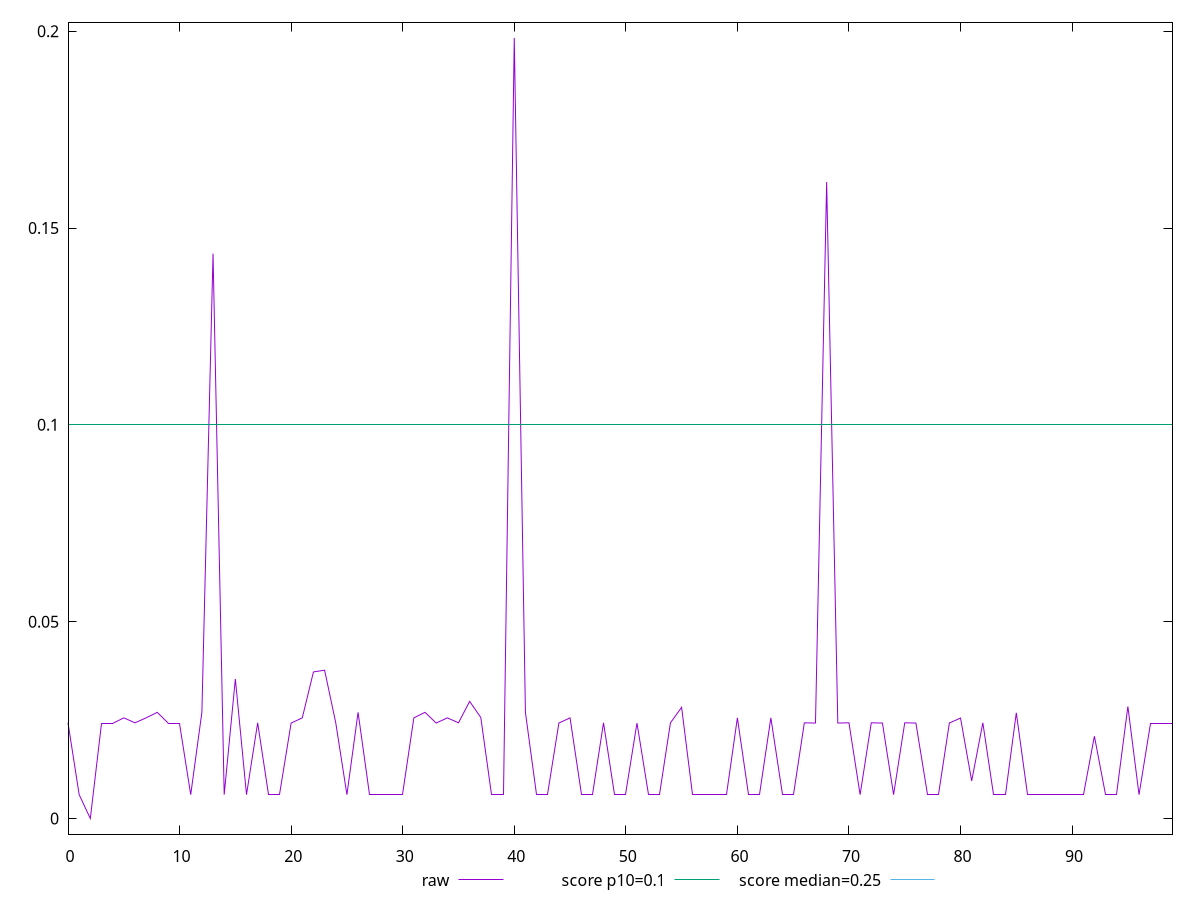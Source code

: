 reset

$raw <<EOF
0 0.024310222731696238
1 0.006063152419196235
2 0
3 0.024251628981696235
4 0.024251628981696235
5 0.025569988356696237
6 0.024310222731696238
7 0.025569988356696237
8 0.026973796950446237
9 0.024251628981696235
10 0.024251628981696235
11 0.006063152419196235
12 0.026973796950446237
13 0.1434961832894219
14 0.006063152419196235
15 0.035443035231696236
16 0.006063152419196235
17 0.024310222731696238
18 0.006063152419196235
19 0.006063152419196235
20 0.024251628981696235
21 0.025569988356696237
22 0.037237468825446235
23 0.037679363356696235
24 0.024310222731696238
25 0.006063152419196235
26 0.026973796950446237
27 0.006063152419196235
28 0.006063152419196235
29 0.006063152419196235
30 0.006063152419196235
31 0.025569988356696237
32 0.026973796950446237
33 0.024251628981696235
34 0.025569988356696237
35 0.024310222731696238
36 0.02975700007544623
37 0.025665203200446237
38 0.006063152419196235
39 0.006063152419196235
40 0.19828971491919622
41 0.026973796950446237
42 0.006063152419196235
43 0.006063152419196235
44 0.024251628981696235
45 0.025569988356696237
46 0.006063152419196235
47 0.006063152419196235
48 0.024310222731696238
49 0.006063152419196235
50 0.006063152419196235
51 0.024251628981696235
52 0.006063152419196235
53 0.006063152419196235
54 0.024310222731696238
55 0.028243328200446234
56 0.006063152419196235
57 0.006063152419196235
58 0.006063152419196235
59 0.006063152419196235
60 0.025569988356696237
61 0.006063152419196235
62 0.006063152419196235
63 0.025569988356696237
64 0.006063152419196235
65 0.006063152419196235
66 0.024310222731696238
67 0.024251628981696235
68 0.1616846598519219
69 0.024251628981696235
70 0.024310222731696238
71 0.006063152419196235
72 0.024310222731696238
73 0.024251628981696235
74 0.006063152419196235
75 0.024310222731696238
76 0.024251628981696235
77 0.006063152419196235
78 0.006063152419196235
79 0.024251628981696235
80 0.025530925856696238
81 0.009541105164421929
82 0.024310222731696238
83 0.006063152419196235
84 0.006063152419196235
85 0.026851726637946237
86 0.006063152419196235
87 0.006063152419196235
88 0.006063152419196235
89 0.006063152419196235
90 0.006063152419196235
91 0.006063152419196235
92 0.020910644531249998
93 0.006063152419196235
94 0.006063152419196235
95 0.028463054762946232
96 0.006063152419196235
97 0.024251628981696235
98 0.024251628981696235
99 0.024251628981696235
EOF

set key outside below
set xrange [0:99]
set yrange [-0.003965794298383924:0.20225550921758015]
set trange [-0.003965794298383924:0.20225550921758015]
set terminal svg size 640, 500 enhanced background rgb 'white'
set output "reports/report_00028_2021-02-24T12-49-42.674Z/cumulative-layout-shift/samples/agenda/raw/values.svg"

plot $raw title "raw" with line, \
     0.1 title "score p10=0.1", \
     0.25 title "score median=0.25"

reset
